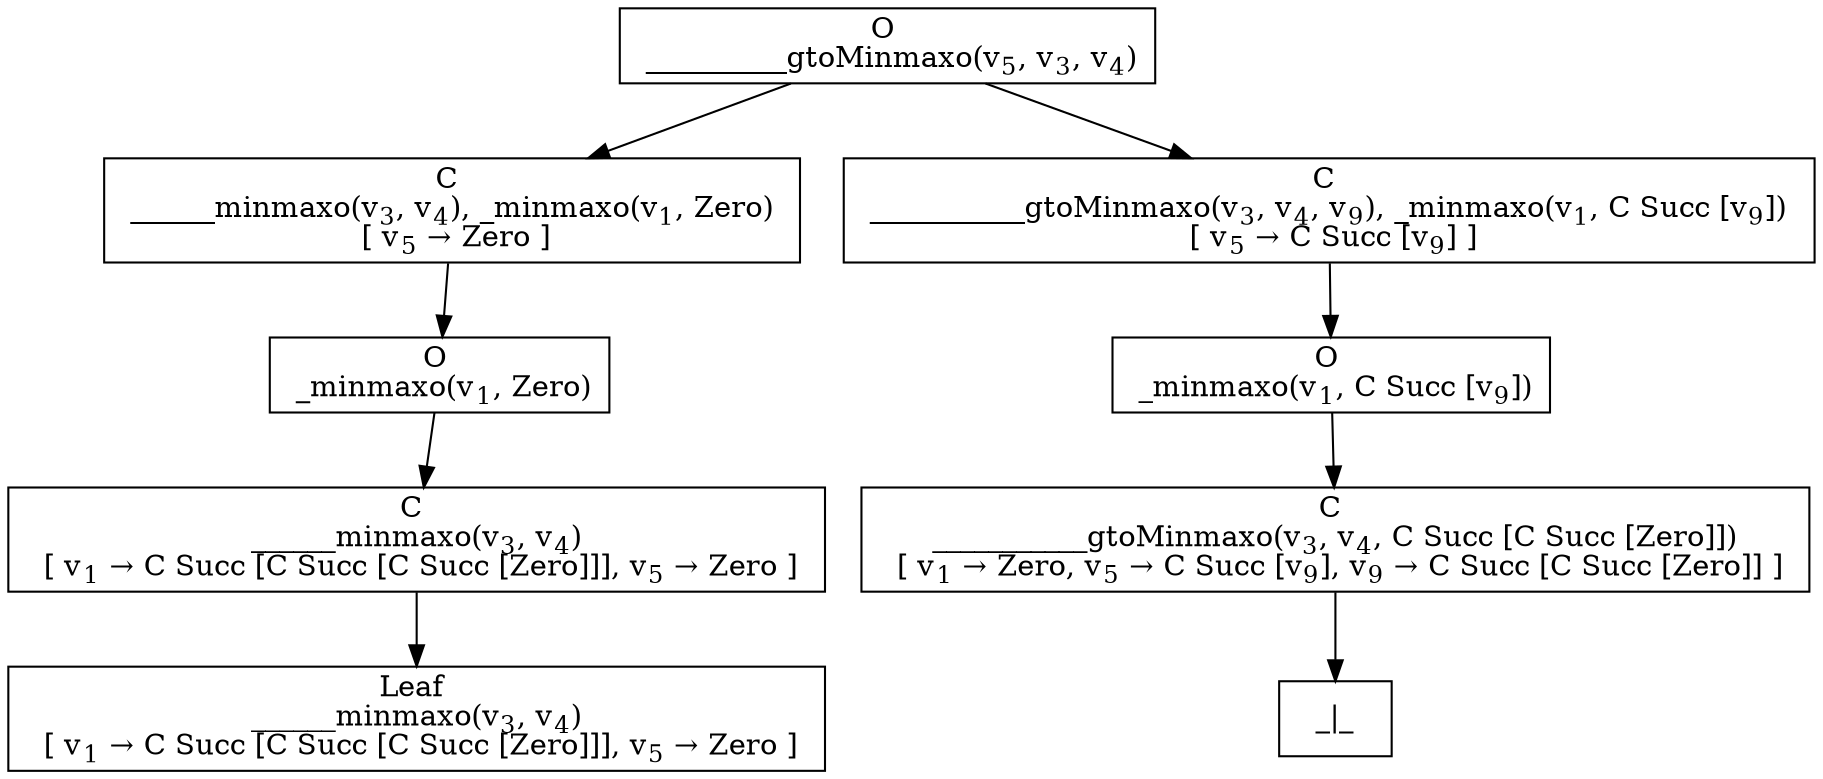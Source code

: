 digraph {
    graph [rankdir=TB
          ,bgcolor=transparent];
    node [shape=box
         ,fillcolor=white
         ,style=filled];
    0 [label=<O <BR/> __________gtoMinmaxo(v<SUB>5</SUB>, v<SUB>3</SUB>, v<SUB>4</SUB>)>];
    1 [label=<C <BR/> ______minmaxo(v<SUB>3</SUB>, v<SUB>4</SUB>), _minmaxo(v<SUB>1</SUB>, Zero) <BR/>  [ v<SUB>5</SUB> &rarr; Zero ] >];
    2 [label=<C <BR/> ___________gtoMinmaxo(v<SUB>3</SUB>, v<SUB>4</SUB>, v<SUB>9</SUB>), _minmaxo(v<SUB>1</SUB>, C Succ [v<SUB>9</SUB>]) <BR/>  [ v<SUB>5</SUB> &rarr; C Succ [v<SUB>9</SUB>] ] >];
    3 [label=<O <BR/> _minmaxo(v<SUB>1</SUB>, Zero)>];
    4 [label=<C <BR/> ______minmaxo(v<SUB>3</SUB>, v<SUB>4</SUB>) <BR/>  [ v<SUB>1</SUB> &rarr; C Succ [C Succ [C Succ [Zero]]], v<SUB>5</SUB> &rarr; Zero ] >];
    5 [label=<Leaf <BR/> ______minmaxo(v<SUB>3</SUB>, v<SUB>4</SUB>) <BR/>  [ v<SUB>1</SUB> &rarr; C Succ [C Succ [C Succ [Zero]]], v<SUB>5</SUB> &rarr; Zero ] >];
    6 [label=<O <BR/> _minmaxo(v<SUB>1</SUB>, C Succ [v<SUB>9</SUB>])>];
    7 [label=<C <BR/> ___________gtoMinmaxo(v<SUB>3</SUB>, v<SUB>4</SUB>, C Succ [C Succ [Zero]]) <BR/>  [ v<SUB>1</SUB> &rarr; Zero, v<SUB>5</SUB> &rarr; C Succ [v<SUB>9</SUB>], v<SUB>9</SUB> &rarr; C Succ [C Succ [Zero]] ] >];
    8 [label=<_|_>];
    0 -> 1 [label=""];
    0 -> 2 [label=""];
    1 -> 3 [label=""];
    2 -> 6 [label=""];
    3 -> 4 [label=""];
    4 -> 5 [label=""];
    6 -> 7 [label=""];
    7 -> 8 [label=""];
}